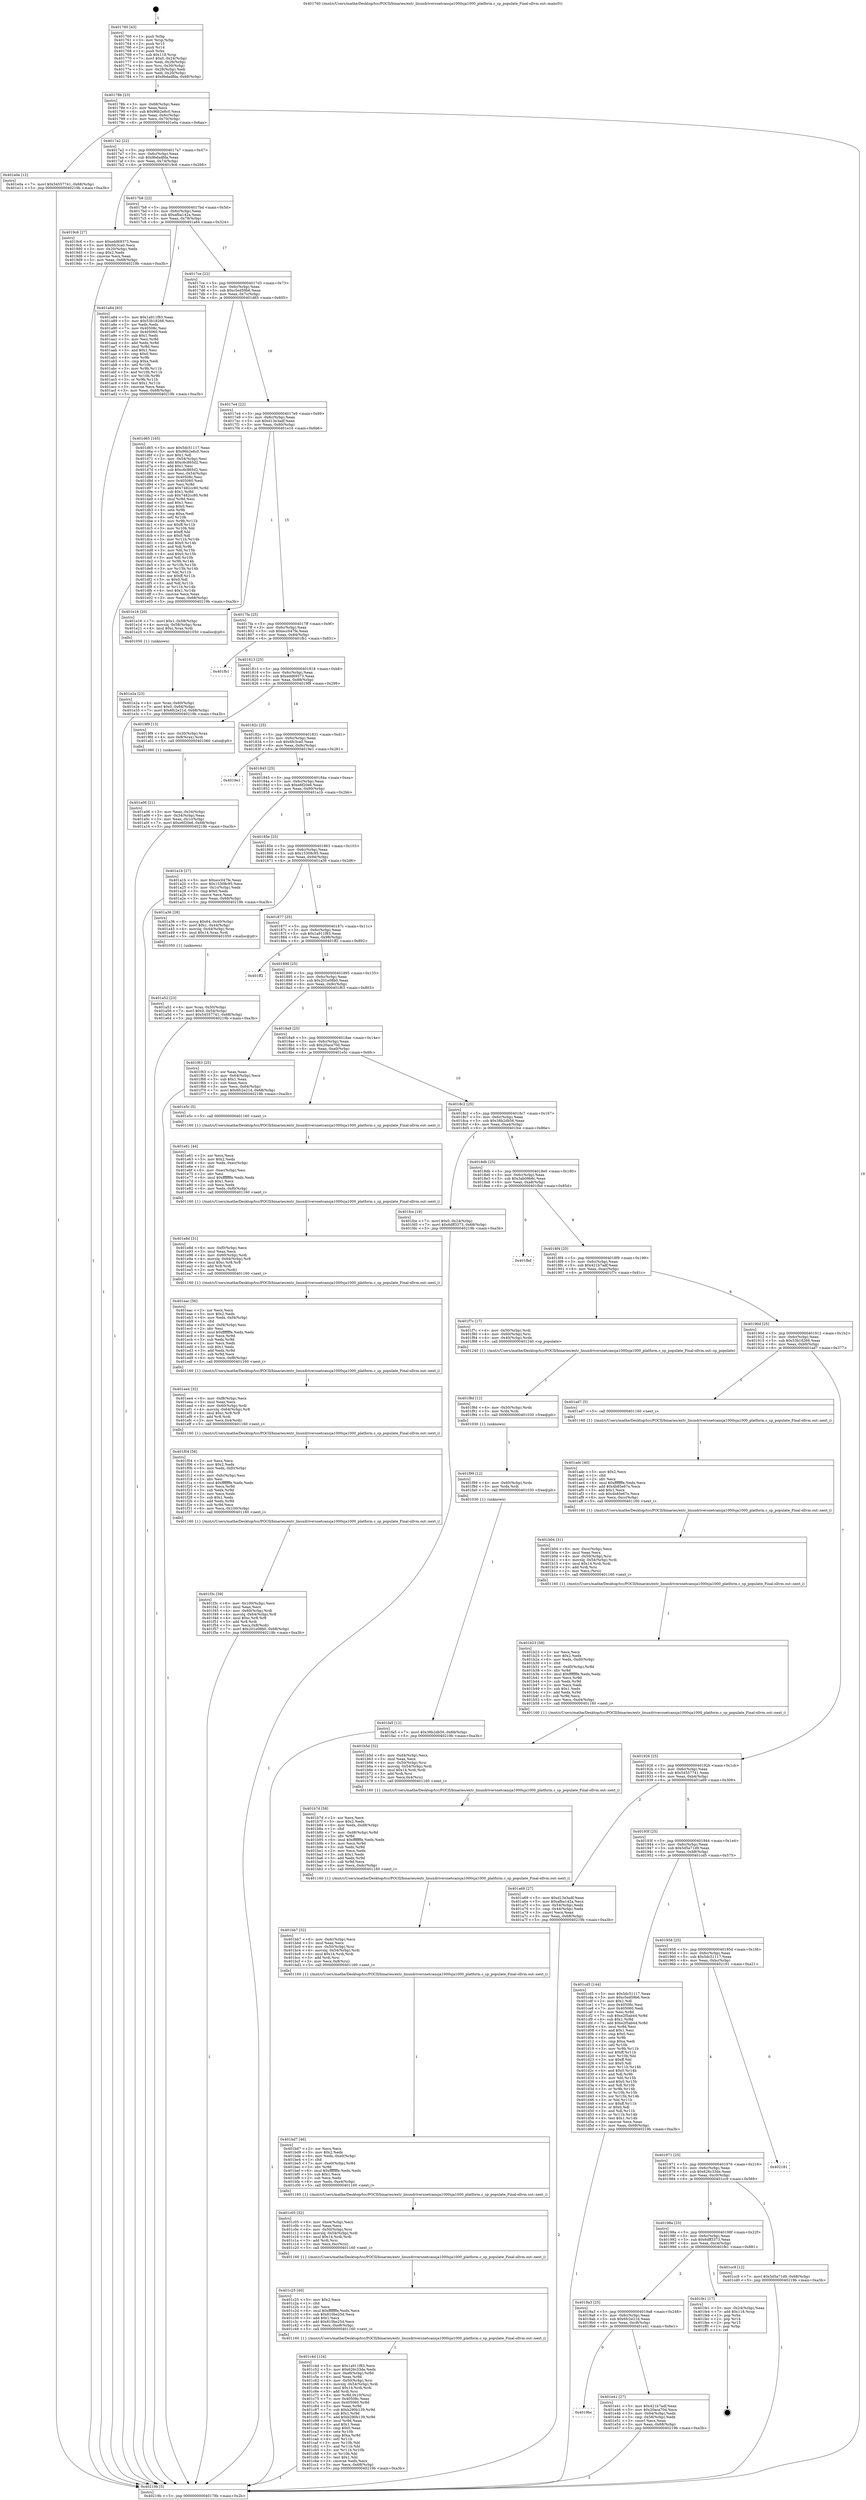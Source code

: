 digraph "0x401760" {
  label = "0x401760 (/mnt/c/Users/mathe/Desktop/tcc/POCII/binaries/extr_linuxdriversnetcansja1000sja1000_platform.c_sp_populate_Final-ollvm.out::main(0))"
  labelloc = "t"
  node[shape=record]

  Entry [label="",width=0.3,height=0.3,shape=circle,fillcolor=black,style=filled]
  "0x40178b" [label="{
     0x40178b [23]\l
     | [instrs]\l
     &nbsp;&nbsp;0x40178b \<+3\>: mov -0x68(%rbp),%eax\l
     &nbsp;&nbsp;0x40178e \<+2\>: mov %eax,%ecx\l
     &nbsp;&nbsp;0x401790 \<+6\>: sub $0x96b2e8c0,%ecx\l
     &nbsp;&nbsp;0x401796 \<+3\>: mov %eax,-0x6c(%rbp)\l
     &nbsp;&nbsp;0x401799 \<+3\>: mov %ecx,-0x70(%rbp)\l
     &nbsp;&nbsp;0x40179c \<+6\>: je 0000000000401e0a \<main+0x6aa\>\l
  }"]
  "0x401e0a" [label="{
     0x401e0a [12]\l
     | [instrs]\l
     &nbsp;&nbsp;0x401e0a \<+7\>: movl $0x54557741,-0x68(%rbp)\l
     &nbsp;&nbsp;0x401e11 \<+5\>: jmp 000000000040219b \<main+0xa3b\>\l
  }"]
  "0x4017a2" [label="{
     0x4017a2 [22]\l
     | [instrs]\l
     &nbsp;&nbsp;0x4017a2 \<+5\>: jmp 00000000004017a7 \<main+0x47\>\l
     &nbsp;&nbsp;0x4017a7 \<+3\>: mov -0x6c(%rbp),%eax\l
     &nbsp;&nbsp;0x4017aa \<+5\>: sub $0x9bdadfda,%eax\l
     &nbsp;&nbsp;0x4017af \<+3\>: mov %eax,-0x74(%rbp)\l
     &nbsp;&nbsp;0x4017b2 \<+6\>: je 00000000004019c6 \<main+0x266\>\l
  }"]
  Exit [label="",width=0.3,height=0.3,shape=circle,fillcolor=black,style=filled,peripheries=2]
  "0x4019c6" [label="{
     0x4019c6 [27]\l
     | [instrs]\l
     &nbsp;&nbsp;0x4019c6 \<+5\>: mov $0xedd69373,%eax\l
     &nbsp;&nbsp;0x4019cb \<+5\>: mov $0x6fc3ca0,%ecx\l
     &nbsp;&nbsp;0x4019d0 \<+3\>: mov -0x20(%rbp),%edx\l
     &nbsp;&nbsp;0x4019d3 \<+3\>: cmp $0x2,%edx\l
     &nbsp;&nbsp;0x4019d6 \<+3\>: cmovne %ecx,%eax\l
     &nbsp;&nbsp;0x4019d9 \<+3\>: mov %eax,-0x68(%rbp)\l
     &nbsp;&nbsp;0x4019dc \<+5\>: jmp 000000000040219b \<main+0xa3b\>\l
  }"]
  "0x4017b8" [label="{
     0x4017b8 [22]\l
     | [instrs]\l
     &nbsp;&nbsp;0x4017b8 \<+5\>: jmp 00000000004017bd \<main+0x5d\>\l
     &nbsp;&nbsp;0x4017bd \<+3\>: mov -0x6c(%rbp),%eax\l
     &nbsp;&nbsp;0x4017c0 \<+5\>: sub $0xafba142a,%eax\l
     &nbsp;&nbsp;0x4017c5 \<+3\>: mov %eax,-0x78(%rbp)\l
     &nbsp;&nbsp;0x4017c8 \<+6\>: je 0000000000401a84 \<main+0x324\>\l
  }"]
  "0x40219b" [label="{
     0x40219b [5]\l
     | [instrs]\l
     &nbsp;&nbsp;0x40219b \<+5\>: jmp 000000000040178b \<main+0x2b\>\l
  }"]
  "0x401760" [label="{
     0x401760 [43]\l
     | [instrs]\l
     &nbsp;&nbsp;0x401760 \<+1\>: push %rbp\l
     &nbsp;&nbsp;0x401761 \<+3\>: mov %rsp,%rbp\l
     &nbsp;&nbsp;0x401764 \<+2\>: push %r15\l
     &nbsp;&nbsp;0x401766 \<+2\>: push %r14\l
     &nbsp;&nbsp;0x401768 \<+1\>: push %rbx\l
     &nbsp;&nbsp;0x401769 \<+7\>: sub $0x118,%rsp\l
     &nbsp;&nbsp;0x401770 \<+7\>: movl $0x0,-0x24(%rbp)\l
     &nbsp;&nbsp;0x401777 \<+3\>: mov %edi,-0x28(%rbp)\l
     &nbsp;&nbsp;0x40177a \<+4\>: mov %rsi,-0x30(%rbp)\l
     &nbsp;&nbsp;0x40177e \<+3\>: mov -0x28(%rbp),%edi\l
     &nbsp;&nbsp;0x401781 \<+3\>: mov %edi,-0x20(%rbp)\l
     &nbsp;&nbsp;0x401784 \<+7\>: movl $0x9bdadfda,-0x68(%rbp)\l
  }"]
  "0x401fa5" [label="{
     0x401fa5 [12]\l
     | [instrs]\l
     &nbsp;&nbsp;0x401fa5 \<+7\>: movl $0x38b2db56,-0x68(%rbp)\l
     &nbsp;&nbsp;0x401fac \<+5\>: jmp 000000000040219b \<main+0xa3b\>\l
  }"]
  "0x401a84" [label="{
     0x401a84 [83]\l
     | [instrs]\l
     &nbsp;&nbsp;0x401a84 \<+5\>: mov $0x1a911f83,%eax\l
     &nbsp;&nbsp;0x401a89 \<+5\>: mov $0x53b18266,%ecx\l
     &nbsp;&nbsp;0x401a8e \<+2\>: xor %edx,%edx\l
     &nbsp;&nbsp;0x401a90 \<+7\>: mov 0x40508c,%esi\l
     &nbsp;&nbsp;0x401a97 \<+7\>: mov 0x405060,%edi\l
     &nbsp;&nbsp;0x401a9e \<+3\>: sub $0x1,%edx\l
     &nbsp;&nbsp;0x401aa1 \<+3\>: mov %esi,%r8d\l
     &nbsp;&nbsp;0x401aa4 \<+3\>: add %edx,%r8d\l
     &nbsp;&nbsp;0x401aa7 \<+4\>: imul %r8d,%esi\l
     &nbsp;&nbsp;0x401aab \<+3\>: and $0x1,%esi\l
     &nbsp;&nbsp;0x401aae \<+3\>: cmp $0x0,%esi\l
     &nbsp;&nbsp;0x401ab1 \<+4\>: sete %r9b\l
     &nbsp;&nbsp;0x401ab5 \<+3\>: cmp $0xa,%edi\l
     &nbsp;&nbsp;0x401ab8 \<+4\>: setl %r10b\l
     &nbsp;&nbsp;0x401abc \<+3\>: mov %r9b,%r11b\l
     &nbsp;&nbsp;0x401abf \<+3\>: and %r10b,%r11b\l
     &nbsp;&nbsp;0x401ac2 \<+3\>: xor %r10b,%r9b\l
     &nbsp;&nbsp;0x401ac5 \<+3\>: or %r9b,%r11b\l
     &nbsp;&nbsp;0x401ac8 \<+4\>: test $0x1,%r11b\l
     &nbsp;&nbsp;0x401acc \<+3\>: cmovne %ecx,%eax\l
     &nbsp;&nbsp;0x401acf \<+3\>: mov %eax,-0x68(%rbp)\l
     &nbsp;&nbsp;0x401ad2 \<+5\>: jmp 000000000040219b \<main+0xa3b\>\l
  }"]
  "0x4017ce" [label="{
     0x4017ce [22]\l
     | [instrs]\l
     &nbsp;&nbsp;0x4017ce \<+5\>: jmp 00000000004017d3 \<main+0x73\>\l
     &nbsp;&nbsp;0x4017d3 \<+3\>: mov -0x6c(%rbp),%eax\l
     &nbsp;&nbsp;0x4017d6 \<+5\>: sub $0xc5ed59b6,%eax\l
     &nbsp;&nbsp;0x4017db \<+3\>: mov %eax,-0x7c(%rbp)\l
     &nbsp;&nbsp;0x4017de \<+6\>: je 0000000000401d65 \<main+0x605\>\l
  }"]
  "0x401f99" [label="{
     0x401f99 [12]\l
     | [instrs]\l
     &nbsp;&nbsp;0x401f99 \<+4\>: mov -0x60(%rbp),%rdx\l
     &nbsp;&nbsp;0x401f9d \<+3\>: mov %rdx,%rdi\l
     &nbsp;&nbsp;0x401fa0 \<+5\>: call 0000000000401030 \<free@plt\>\l
     | [calls]\l
     &nbsp;&nbsp;0x401030 \{1\} (unknown)\l
  }"]
  "0x401d65" [label="{
     0x401d65 [165]\l
     | [instrs]\l
     &nbsp;&nbsp;0x401d65 \<+5\>: mov $0x5dc51117,%eax\l
     &nbsp;&nbsp;0x401d6a \<+5\>: mov $0x96b2e8c0,%ecx\l
     &nbsp;&nbsp;0x401d6f \<+2\>: mov $0x1,%dl\l
     &nbsp;&nbsp;0x401d71 \<+3\>: mov -0x54(%rbp),%esi\l
     &nbsp;&nbsp;0x401d74 \<+6\>: add $0xc6c865d2,%esi\l
     &nbsp;&nbsp;0x401d7a \<+3\>: add $0x1,%esi\l
     &nbsp;&nbsp;0x401d7d \<+6\>: sub $0xc6c865d2,%esi\l
     &nbsp;&nbsp;0x401d83 \<+3\>: mov %esi,-0x54(%rbp)\l
     &nbsp;&nbsp;0x401d86 \<+7\>: mov 0x40508c,%esi\l
     &nbsp;&nbsp;0x401d8d \<+7\>: mov 0x405060,%edi\l
     &nbsp;&nbsp;0x401d94 \<+3\>: mov %esi,%r8d\l
     &nbsp;&nbsp;0x401d97 \<+7\>: add $0x7482cc80,%r8d\l
     &nbsp;&nbsp;0x401d9e \<+4\>: sub $0x1,%r8d\l
     &nbsp;&nbsp;0x401da2 \<+7\>: sub $0x7482cc80,%r8d\l
     &nbsp;&nbsp;0x401da9 \<+4\>: imul %r8d,%esi\l
     &nbsp;&nbsp;0x401dad \<+3\>: and $0x1,%esi\l
     &nbsp;&nbsp;0x401db0 \<+3\>: cmp $0x0,%esi\l
     &nbsp;&nbsp;0x401db3 \<+4\>: sete %r9b\l
     &nbsp;&nbsp;0x401db7 \<+3\>: cmp $0xa,%edi\l
     &nbsp;&nbsp;0x401dba \<+4\>: setl %r10b\l
     &nbsp;&nbsp;0x401dbe \<+3\>: mov %r9b,%r11b\l
     &nbsp;&nbsp;0x401dc1 \<+4\>: xor $0xff,%r11b\l
     &nbsp;&nbsp;0x401dc5 \<+3\>: mov %r10b,%bl\l
     &nbsp;&nbsp;0x401dc8 \<+3\>: xor $0xff,%bl\l
     &nbsp;&nbsp;0x401dcb \<+3\>: xor $0x0,%dl\l
     &nbsp;&nbsp;0x401dce \<+3\>: mov %r11b,%r14b\l
     &nbsp;&nbsp;0x401dd1 \<+4\>: and $0x0,%r14b\l
     &nbsp;&nbsp;0x401dd5 \<+3\>: and %dl,%r9b\l
     &nbsp;&nbsp;0x401dd8 \<+3\>: mov %bl,%r15b\l
     &nbsp;&nbsp;0x401ddb \<+4\>: and $0x0,%r15b\l
     &nbsp;&nbsp;0x401ddf \<+3\>: and %dl,%r10b\l
     &nbsp;&nbsp;0x401de2 \<+3\>: or %r9b,%r14b\l
     &nbsp;&nbsp;0x401de5 \<+3\>: or %r10b,%r15b\l
     &nbsp;&nbsp;0x401de8 \<+3\>: xor %r15b,%r14b\l
     &nbsp;&nbsp;0x401deb \<+3\>: or %bl,%r11b\l
     &nbsp;&nbsp;0x401dee \<+4\>: xor $0xff,%r11b\l
     &nbsp;&nbsp;0x401df2 \<+3\>: or $0x0,%dl\l
     &nbsp;&nbsp;0x401df5 \<+3\>: and %dl,%r11b\l
     &nbsp;&nbsp;0x401df8 \<+3\>: or %r11b,%r14b\l
     &nbsp;&nbsp;0x401dfb \<+4\>: test $0x1,%r14b\l
     &nbsp;&nbsp;0x401dff \<+3\>: cmovne %ecx,%eax\l
     &nbsp;&nbsp;0x401e02 \<+3\>: mov %eax,-0x68(%rbp)\l
     &nbsp;&nbsp;0x401e05 \<+5\>: jmp 000000000040219b \<main+0xa3b\>\l
  }"]
  "0x4017e4" [label="{
     0x4017e4 [22]\l
     | [instrs]\l
     &nbsp;&nbsp;0x4017e4 \<+5\>: jmp 00000000004017e9 \<main+0x89\>\l
     &nbsp;&nbsp;0x4017e9 \<+3\>: mov -0x6c(%rbp),%eax\l
     &nbsp;&nbsp;0x4017ec \<+5\>: sub $0xd13e3adf,%eax\l
     &nbsp;&nbsp;0x4017f1 \<+3\>: mov %eax,-0x80(%rbp)\l
     &nbsp;&nbsp;0x4017f4 \<+6\>: je 0000000000401e16 \<main+0x6b6\>\l
  }"]
  "0x401f8d" [label="{
     0x401f8d [12]\l
     | [instrs]\l
     &nbsp;&nbsp;0x401f8d \<+4\>: mov -0x50(%rbp),%rdx\l
     &nbsp;&nbsp;0x401f91 \<+3\>: mov %rdx,%rdi\l
     &nbsp;&nbsp;0x401f94 \<+5\>: call 0000000000401030 \<free@plt\>\l
     | [calls]\l
     &nbsp;&nbsp;0x401030 \{1\} (unknown)\l
  }"]
  "0x401e16" [label="{
     0x401e16 [20]\l
     | [instrs]\l
     &nbsp;&nbsp;0x401e16 \<+7\>: movl $0x1,-0x58(%rbp)\l
     &nbsp;&nbsp;0x401e1d \<+4\>: movslq -0x58(%rbp),%rax\l
     &nbsp;&nbsp;0x401e21 \<+4\>: imul $0xc,%rax,%rdi\l
     &nbsp;&nbsp;0x401e25 \<+5\>: call 0000000000401050 \<malloc@plt\>\l
     | [calls]\l
     &nbsp;&nbsp;0x401050 \{1\} (unknown)\l
  }"]
  "0x4017fa" [label="{
     0x4017fa [25]\l
     | [instrs]\l
     &nbsp;&nbsp;0x4017fa \<+5\>: jmp 00000000004017ff \<main+0x9f\>\l
     &nbsp;&nbsp;0x4017ff \<+3\>: mov -0x6c(%rbp),%eax\l
     &nbsp;&nbsp;0x401802 \<+5\>: sub $0xecc047fe,%eax\l
     &nbsp;&nbsp;0x401807 \<+6\>: mov %eax,-0x84(%rbp)\l
     &nbsp;&nbsp;0x40180d \<+6\>: je 0000000000401fb1 \<main+0x851\>\l
  }"]
  "0x401f3c" [label="{
     0x401f3c [39]\l
     | [instrs]\l
     &nbsp;&nbsp;0x401f3c \<+6\>: mov -0x100(%rbp),%ecx\l
     &nbsp;&nbsp;0x401f42 \<+3\>: imul %eax,%ecx\l
     &nbsp;&nbsp;0x401f45 \<+4\>: mov -0x60(%rbp),%rdi\l
     &nbsp;&nbsp;0x401f49 \<+4\>: movslq -0x64(%rbp),%r8\l
     &nbsp;&nbsp;0x401f4d \<+4\>: imul $0xc,%r8,%r8\l
     &nbsp;&nbsp;0x401f51 \<+3\>: add %r8,%rdi\l
     &nbsp;&nbsp;0x401f54 \<+3\>: mov %ecx,0x8(%rdi)\l
     &nbsp;&nbsp;0x401f57 \<+7\>: movl $0x201e08b0,-0x68(%rbp)\l
     &nbsp;&nbsp;0x401f5e \<+5\>: jmp 000000000040219b \<main+0xa3b\>\l
  }"]
  "0x401fb1" [label="{
     0x401fb1\l
  }", style=dashed]
  "0x401813" [label="{
     0x401813 [25]\l
     | [instrs]\l
     &nbsp;&nbsp;0x401813 \<+5\>: jmp 0000000000401818 \<main+0xb8\>\l
     &nbsp;&nbsp;0x401818 \<+3\>: mov -0x6c(%rbp),%eax\l
     &nbsp;&nbsp;0x40181b \<+5\>: sub $0xedd69373,%eax\l
     &nbsp;&nbsp;0x401820 \<+6\>: mov %eax,-0x88(%rbp)\l
     &nbsp;&nbsp;0x401826 \<+6\>: je 00000000004019f9 \<main+0x299\>\l
  }"]
  "0x401f04" [label="{
     0x401f04 [56]\l
     | [instrs]\l
     &nbsp;&nbsp;0x401f04 \<+2\>: xor %ecx,%ecx\l
     &nbsp;&nbsp;0x401f06 \<+5\>: mov $0x2,%edx\l
     &nbsp;&nbsp;0x401f0b \<+6\>: mov %edx,-0xfc(%rbp)\l
     &nbsp;&nbsp;0x401f11 \<+1\>: cltd\l
     &nbsp;&nbsp;0x401f12 \<+6\>: mov -0xfc(%rbp),%esi\l
     &nbsp;&nbsp;0x401f18 \<+2\>: idiv %esi\l
     &nbsp;&nbsp;0x401f1a \<+6\>: imul $0xfffffffe,%edx,%edx\l
     &nbsp;&nbsp;0x401f20 \<+3\>: mov %ecx,%r9d\l
     &nbsp;&nbsp;0x401f23 \<+3\>: sub %edx,%r9d\l
     &nbsp;&nbsp;0x401f26 \<+2\>: mov %ecx,%edx\l
     &nbsp;&nbsp;0x401f28 \<+3\>: sub $0x1,%edx\l
     &nbsp;&nbsp;0x401f2b \<+3\>: add %edx,%r9d\l
     &nbsp;&nbsp;0x401f2e \<+3\>: sub %r9d,%ecx\l
     &nbsp;&nbsp;0x401f31 \<+6\>: mov %ecx,-0x100(%rbp)\l
     &nbsp;&nbsp;0x401f37 \<+5\>: call 0000000000401160 \<next_i\>\l
     | [calls]\l
     &nbsp;&nbsp;0x401160 \{1\} (/mnt/c/Users/mathe/Desktop/tcc/POCII/binaries/extr_linuxdriversnetcansja1000sja1000_platform.c_sp_populate_Final-ollvm.out::next_i)\l
  }"]
  "0x4019f9" [label="{
     0x4019f9 [13]\l
     | [instrs]\l
     &nbsp;&nbsp;0x4019f9 \<+4\>: mov -0x30(%rbp),%rax\l
     &nbsp;&nbsp;0x4019fd \<+4\>: mov 0x8(%rax),%rdi\l
     &nbsp;&nbsp;0x401a01 \<+5\>: call 0000000000401060 \<atoi@plt\>\l
     | [calls]\l
     &nbsp;&nbsp;0x401060 \{1\} (unknown)\l
  }"]
  "0x40182c" [label="{
     0x40182c [25]\l
     | [instrs]\l
     &nbsp;&nbsp;0x40182c \<+5\>: jmp 0000000000401831 \<main+0xd1\>\l
     &nbsp;&nbsp;0x401831 \<+3\>: mov -0x6c(%rbp),%eax\l
     &nbsp;&nbsp;0x401834 \<+5\>: sub $0x6fc3ca0,%eax\l
     &nbsp;&nbsp;0x401839 \<+6\>: mov %eax,-0x8c(%rbp)\l
     &nbsp;&nbsp;0x40183f \<+6\>: je 00000000004019e1 \<main+0x281\>\l
  }"]
  "0x401a06" [label="{
     0x401a06 [21]\l
     | [instrs]\l
     &nbsp;&nbsp;0x401a06 \<+3\>: mov %eax,-0x34(%rbp)\l
     &nbsp;&nbsp;0x401a09 \<+3\>: mov -0x34(%rbp),%eax\l
     &nbsp;&nbsp;0x401a0c \<+3\>: mov %eax,-0x1c(%rbp)\l
     &nbsp;&nbsp;0x401a0f \<+7\>: movl $0xe6f20e6,-0x68(%rbp)\l
     &nbsp;&nbsp;0x401a16 \<+5\>: jmp 000000000040219b \<main+0xa3b\>\l
  }"]
  "0x401ee4" [label="{
     0x401ee4 [32]\l
     | [instrs]\l
     &nbsp;&nbsp;0x401ee4 \<+6\>: mov -0xf8(%rbp),%ecx\l
     &nbsp;&nbsp;0x401eea \<+3\>: imul %eax,%ecx\l
     &nbsp;&nbsp;0x401eed \<+4\>: mov -0x60(%rbp),%rdi\l
     &nbsp;&nbsp;0x401ef1 \<+4\>: movslq -0x64(%rbp),%r8\l
     &nbsp;&nbsp;0x401ef5 \<+4\>: imul $0xc,%r8,%r8\l
     &nbsp;&nbsp;0x401ef9 \<+3\>: add %r8,%rdi\l
     &nbsp;&nbsp;0x401efc \<+3\>: mov %ecx,0x4(%rdi)\l
     &nbsp;&nbsp;0x401eff \<+5\>: call 0000000000401160 \<next_i\>\l
     | [calls]\l
     &nbsp;&nbsp;0x401160 \{1\} (/mnt/c/Users/mathe/Desktop/tcc/POCII/binaries/extr_linuxdriversnetcansja1000sja1000_platform.c_sp_populate_Final-ollvm.out::next_i)\l
  }"]
  "0x4019e1" [label="{
     0x4019e1\l
  }", style=dashed]
  "0x401845" [label="{
     0x401845 [25]\l
     | [instrs]\l
     &nbsp;&nbsp;0x401845 \<+5\>: jmp 000000000040184a \<main+0xea\>\l
     &nbsp;&nbsp;0x40184a \<+3\>: mov -0x6c(%rbp),%eax\l
     &nbsp;&nbsp;0x40184d \<+5\>: sub $0xe6f20e6,%eax\l
     &nbsp;&nbsp;0x401852 \<+6\>: mov %eax,-0x90(%rbp)\l
     &nbsp;&nbsp;0x401858 \<+6\>: je 0000000000401a1b \<main+0x2bb\>\l
  }"]
  "0x401eac" [label="{
     0x401eac [56]\l
     | [instrs]\l
     &nbsp;&nbsp;0x401eac \<+2\>: xor %ecx,%ecx\l
     &nbsp;&nbsp;0x401eae \<+5\>: mov $0x2,%edx\l
     &nbsp;&nbsp;0x401eb3 \<+6\>: mov %edx,-0xf4(%rbp)\l
     &nbsp;&nbsp;0x401eb9 \<+1\>: cltd\l
     &nbsp;&nbsp;0x401eba \<+6\>: mov -0xf4(%rbp),%esi\l
     &nbsp;&nbsp;0x401ec0 \<+2\>: idiv %esi\l
     &nbsp;&nbsp;0x401ec2 \<+6\>: imul $0xfffffffe,%edx,%edx\l
     &nbsp;&nbsp;0x401ec8 \<+3\>: mov %ecx,%r9d\l
     &nbsp;&nbsp;0x401ecb \<+3\>: sub %edx,%r9d\l
     &nbsp;&nbsp;0x401ece \<+2\>: mov %ecx,%edx\l
     &nbsp;&nbsp;0x401ed0 \<+3\>: sub $0x1,%edx\l
     &nbsp;&nbsp;0x401ed3 \<+3\>: add %edx,%r9d\l
     &nbsp;&nbsp;0x401ed6 \<+3\>: sub %r9d,%ecx\l
     &nbsp;&nbsp;0x401ed9 \<+6\>: mov %ecx,-0xf8(%rbp)\l
     &nbsp;&nbsp;0x401edf \<+5\>: call 0000000000401160 \<next_i\>\l
     | [calls]\l
     &nbsp;&nbsp;0x401160 \{1\} (/mnt/c/Users/mathe/Desktop/tcc/POCII/binaries/extr_linuxdriversnetcansja1000sja1000_platform.c_sp_populate_Final-ollvm.out::next_i)\l
  }"]
  "0x401a1b" [label="{
     0x401a1b [27]\l
     | [instrs]\l
     &nbsp;&nbsp;0x401a1b \<+5\>: mov $0xecc047fe,%eax\l
     &nbsp;&nbsp;0x401a20 \<+5\>: mov $0x15308c95,%ecx\l
     &nbsp;&nbsp;0x401a25 \<+3\>: mov -0x1c(%rbp),%edx\l
     &nbsp;&nbsp;0x401a28 \<+3\>: cmp $0x0,%edx\l
     &nbsp;&nbsp;0x401a2b \<+3\>: cmove %ecx,%eax\l
     &nbsp;&nbsp;0x401a2e \<+3\>: mov %eax,-0x68(%rbp)\l
     &nbsp;&nbsp;0x401a31 \<+5\>: jmp 000000000040219b \<main+0xa3b\>\l
  }"]
  "0x40185e" [label="{
     0x40185e [25]\l
     | [instrs]\l
     &nbsp;&nbsp;0x40185e \<+5\>: jmp 0000000000401863 \<main+0x103\>\l
     &nbsp;&nbsp;0x401863 \<+3\>: mov -0x6c(%rbp),%eax\l
     &nbsp;&nbsp;0x401866 \<+5\>: sub $0x15308c95,%eax\l
     &nbsp;&nbsp;0x40186b \<+6\>: mov %eax,-0x94(%rbp)\l
     &nbsp;&nbsp;0x401871 \<+6\>: je 0000000000401a36 \<main+0x2d6\>\l
  }"]
  "0x401e8d" [label="{
     0x401e8d [31]\l
     | [instrs]\l
     &nbsp;&nbsp;0x401e8d \<+6\>: mov -0xf0(%rbp),%ecx\l
     &nbsp;&nbsp;0x401e93 \<+3\>: imul %eax,%ecx\l
     &nbsp;&nbsp;0x401e96 \<+4\>: mov -0x60(%rbp),%rdi\l
     &nbsp;&nbsp;0x401e9a \<+4\>: movslq -0x64(%rbp),%r8\l
     &nbsp;&nbsp;0x401e9e \<+4\>: imul $0xc,%r8,%r8\l
     &nbsp;&nbsp;0x401ea2 \<+3\>: add %r8,%rdi\l
     &nbsp;&nbsp;0x401ea5 \<+2\>: mov %ecx,(%rdi)\l
     &nbsp;&nbsp;0x401ea7 \<+5\>: call 0000000000401160 \<next_i\>\l
     | [calls]\l
     &nbsp;&nbsp;0x401160 \{1\} (/mnt/c/Users/mathe/Desktop/tcc/POCII/binaries/extr_linuxdriversnetcansja1000sja1000_platform.c_sp_populate_Final-ollvm.out::next_i)\l
  }"]
  "0x401a36" [label="{
     0x401a36 [28]\l
     | [instrs]\l
     &nbsp;&nbsp;0x401a36 \<+8\>: movq $0x64,-0x40(%rbp)\l
     &nbsp;&nbsp;0x401a3e \<+7\>: movl $0x1,-0x44(%rbp)\l
     &nbsp;&nbsp;0x401a45 \<+4\>: movslq -0x44(%rbp),%rax\l
     &nbsp;&nbsp;0x401a49 \<+4\>: imul $0x14,%rax,%rdi\l
     &nbsp;&nbsp;0x401a4d \<+5\>: call 0000000000401050 \<malloc@plt\>\l
     | [calls]\l
     &nbsp;&nbsp;0x401050 \{1\} (unknown)\l
  }"]
  "0x401877" [label="{
     0x401877 [25]\l
     | [instrs]\l
     &nbsp;&nbsp;0x401877 \<+5\>: jmp 000000000040187c \<main+0x11c\>\l
     &nbsp;&nbsp;0x40187c \<+3\>: mov -0x6c(%rbp),%eax\l
     &nbsp;&nbsp;0x40187f \<+5\>: sub $0x1a911f83,%eax\l
     &nbsp;&nbsp;0x401884 \<+6\>: mov %eax,-0x98(%rbp)\l
     &nbsp;&nbsp;0x40188a \<+6\>: je 0000000000401ff2 \<main+0x892\>\l
  }"]
  "0x401a52" [label="{
     0x401a52 [23]\l
     | [instrs]\l
     &nbsp;&nbsp;0x401a52 \<+4\>: mov %rax,-0x50(%rbp)\l
     &nbsp;&nbsp;0x401a56 \<+7\>: movl $0x0,-0x54(%rbp)\l
     &nbsp;&nbsp;0x401a5d \<+7\>: movl $0x54557741,-0x68(%rbp)\l
     &nbsp;&nbsp;0x401a64 \<+5\>: jmp 000000000040219b \<main+0xa3b\>\l
  }"]
  "0x401e61" [label="{
     0x401e61 [44]\l
     | [instrs]\l
     &nbsp;&nbsp;0x401e61 \<+2\>: xor %ecx,%ecx\l
     &nbsp;&nbsp;0x401e63 \<+5\>: mov $0x2,%edx\l
     &nbsp;&nbsp;0x401e68 \<+6\>: mov %edx,-0xec(%rbp)\l
     &nbsp;&nbsp;0x401e6e \<+1\>: cltd\l
     &nbsp;&nbsp;0x401e6f \<+6\>: mov -0xec(%rbp),%esi\l
     &nbsp;&nbsp;0x401e75 \<+2\>: idiv %esi\l
     &nbsp;&nbsp;0x401e77 \<+6\>: imul $0xfffffffe,%edx,%edx\l
     &nbsp;&nbsp;0x401e7d \<+3\>: sub $0x1,%ecx\l
     &nbsp;&nbsp;0x401e80 \<+2\>: sub %ecx,%edx\l
     &nbsp;&nbsp;0x401e82 \<+6\>: mov %edx,-0xf0(%rbp)\l
     &nbsp;&nbsp;0x401e88 \<+5\>: call 0000000000401160 \<next_i\>\l
     | [calls]\l
     &nbsp;&nbsp;0x401160 \{1\} (/mnt/c/Users/mathe/Desktop/tcc/POCII/binaries/extr_linuxdriversnetcansja1000sja1000_platform.c_sp_populate_Final-ollvm.out::next_i)\l
  }"]
  "0x401ff2" [label="{
     0x401ff2\l
  }", style=dashed]
  "0x401890" [label="{
     0x401890 [25]\l
     | [instrs]\l
     &nbsp;&nbsp;0x401890 \<+5\>: jmp 0000000000401895 \<main+0x135\>\l
     &nbsp;&nbsp;0x401895 \<+3\>: mov -0x6c(%rbp),%eax\l
     &nbsp;&nbsp;0x401898 \<+5\>: sub $0x201e08b0,%eax\l
     &nbsp;&nbsp;0x40189d \<+6\>: mov %eax,-0x9c(%rbp)\l
     &nbsp;&nbsp;0x4018a3 \<+6\>: je 0000000000401f63 \<main+0x803\>\l
  }"]
  "0x4019bc" [label="{
     0x4019bc\l
  }", style=dashed]
  "0x401f63" [label="{
     0x401f63 [25]\l
     | [instrs]\l
     &nbsp;&nbsp;0x401f63 \<+2\>: xor %eax,%eax\l
     &nbsp;&nbsp;0x401f65 \<+3\>: mov -0x64(%rbp),%ecx\l
     &nbsp;&nbsp;0x401f68 \<+3\>: sub $0x1,%eax\l
     &nbsp;&nbsp;0x401f6b \<+2\>: sub %eax,%ecx\l
     &nbsp;&nbsp;0x401f6d \<+3\>: mov %ecx,-0x64(%rbp)\l
     &nbsp;&nbsp;0x401f70 \<+7\>: movl $0x6fc2e21d,-0x68(%rbp)\l
     &nbsp;&nbsp;0x401f77 \<+5\>: jmp 000000000040219b \<main+0xa3b\>\l
  }"]
  "0x4018a9" [label="{
     0x4018a9 [25]\l
     | [instrs]\l
     &nbsp;&nbsp;0x4018a9 \<+5\>: jmp 00000000004018ae \<main+0x14e\>\l
     &nbsp;&nbsp;0x4018ae \<+3\>: mov -0x6c(%rbp),%eax\l
     &nbsp;&nbsp;0x4018b1 \<+5\>: sub $0x20aca70d,%eax\l
     &nbsp;&nbsp;0x4018b6 \<+6\>: mov %eax,-0xa0(%rbp)\l
     &nbsp;&nbsp;0x4018bc \<+6\>: je 0000000000401e5c \<main+0x6fc\>\l
  }"]
  "0x401e41" [label="{
     0x401e41 [27]\l
     | [instrs]\l
     &nbsp;&nbsp;0x401e41 \<+5\>: mov $0x421b7adf,%eax\l
     &nbsp;&nbsp;0x401e46 \<+5\>: mov $0x20aca70d,%ecx\l
     &nbsp;&nbsp;0x401e4b \<+3\>: mov -0x64(%rbp),%edx\l
     &nbsp;&nbsp;0x401e4e \<+3\>: cmp -0x58(%rbp),%edx\l
     &nbsp;&nbsp;0x401e51 \<+3\>: cmovl %ecx,%eax\l
     &nbsp;&nbsp;0x401e54 \<+3\>: mov %eax,-0x68(%rbp)\l
     &nbsp;&nbsp;0x401e57 \<+5\>: jmp 000000000040219b \<main+0xa3b\>\l
  }"]
  "0x401e5c" [label="{
     0x401e5c [5]\l
     | [instrs]\l
     &nbsp;&nbsp;0x401e5c \<+5\>: call 0000000000401160 \<next_i\>\l
     | [calls]\l
     &nbsp;&nbsp;0x401160 \{1\} (/mnt/c/Users/mathe/Desktop/tcc/POCII/binaries/extr_linuxdriversnetcansja1000sja1000_platform.c_sp_populate_Final-ollvm.out::next_i)\l
  }"]
  "0x4018c2" [label="{
     0x4018c2 [25]\l
     | [instrs]\l
     &nbsp;&nbsp;0x4018c2 \<+5\>: jmp 00000000004018c7 \<main+0x167\>\l
     &nbsp;&nbsp;0x4018c7 \<+3\>: mov -0x6c(%rbp),%eax\l
     &nbsp;&nbsp;0x4018ca \<+5\>: sub $0x38b2db56,%eax\l
     &nbsp;&nbsp;0x4018cf \<+6\>: mov %eax,-0xa4(%rbp)\l
     &nbsp;&nbsp;0x4018d5 \<+6\>: je 0000000000401fce \<main+0x86e\>\l
  }"]
  "0x4019a3" [label="{
     0x4019a3 [25]\l
     | [instrs]\l
     &nbsp;&nbsp;0x4019a3 \<+5\>: jmp 00000000004019a8 \<main+0x248\>\l
     &nbsp;&nbsp;0x4019a8 \<+3\>: mov -0x6c(%rbp),%eax\l
     &nbsp;&nbsp;0x4019ab \<+5\>: sub $0x6fc2e21d,%eax\l
     &nbsp;&nbsp;0x4019b0 \<+6\>: mov %eax,-0xc8(%rbp)\l
     &nbsp;&nbsp;0x4019b6 \<+6\>: je 0000000000401e41 \<main+0x6e1\>\l
  }"]
  "0x401fce" [label="{
     0x401fce [19]\l
     | [instrs]\l
     &nbsp;&nbsp;0x401fce \<+7\>: movl $0x0,-0x24(%rbp)\l
     &nbsp;&nbsp;0x401fd5 \<+7\>: movl $0x6dff3373,-0x68(%rbp)\l
     &nbsp;&nbsp;0x401fdc \<+5\>: jmp 000000000040219b \<main+0xa3b\>\l
  }"]
  "0x4018db" [label="{
     0x4018db [25]\l
     | [instrs]\l
     &nbsp;&nbsp;0x4018db \<+5\>: jmp 00000000004018e0 \<main+0x180\>\l
     &nbsp;&nbsp;0x4018e0 \<+3\>: mov -0x6c(%rbp),%eax\l
     &nbsp;&nbsp;0x4018e3 \<+5\>: sub $0x3ab09b6c,%eax\l
     &nbsp;&nbsp;0x4018e8 \<+6\>: mov %eax,-0xa8(%rbp)\l
     &nbsp;&nbsp;0x4018ee \<+6\>: je 0000000000401fbd \<main+0x85d\>\l
  }"]
  "0x401fe1" [label="{
     0x401fe1 [17]\l
     | [instrs]\l
     &nbsp;&nbsp;0x401fe1 \<+3\>: mov -0x24(%rbp),%eax\l
     &nbsp;&nbsp;0x401fe4 \<+7\>: add $0x118,%rsp\l
     &nbsp;&nbsp;0x401feb \<+1\>: pop %rbx\l
     &nbsp;&nbsp;0x401fec \<+2\>: pop %r14\l
     &nbsp;&nbsp;0x401fee \<+2\>: pop %r15\l
     &nbsp;&nbsp;0x401ff0 \<+1\>: pop %rbp\l
     &nbsp;&nbsp;0x401ff1 \<+1\>: ret\l
  }"]
  "0x401fbd" [label="{
     0x401fbd\l
  }", style=dashed]
  "0x4018f4" [label="{
     0x4018f4 [25]\l
     | [instrs]\l
     &nbsp;&nbsp;0x4018f4 \<+5\>: jmp 00000000004018f9 \<main+0x199\>\l
     &nbsp;&nbsp;0x4018f9 \<+3\>: mov -0x6c(%rbp),%eax\l
     &nbsp;&nbsp;0x4018fc \<+5\>: sub $0x421b7adf,%eax\l
     &nbsp;&nbsp;0x401901 \<+6\>: mov %eax,-0xac(%rbp)\l
     &nbsp;&nbsp;0x401907 \<+6\>: je 0000000000401f7c \<main+0x81c\>\l
  }"]
  "0x401e2a" [label="{
     0x401e2a [23]\l
     | [instrs]\l
     &nbsp;&nbsp;0x401e2a \<+4\>: mov %rax,-0x60(%rbp)\l
     &nbsp;&nbsp;0x401e2e \<+7\>: movl $0x0,-0x64(%rbp)\l
     &nbsp;&nbsp;0x401e35 \<+7\>: movl $0x6fc2e21d,-0x68(%rbp)\l
     &nbsp;&nbsp;0x401e3c \<+5\>: jmp 000000000040219b \<main+0xa3b\>\l
  }"]
  "0x401f7c" [label="{
     0x401f7c [17]\l
     | [instrs]\l
     &nbsp;&nbsp;0x401f7c \<+4\>: mov -0x50(%rbp),%rdi\l
     &nbsp;&nbsp;0x401f80 \<+4\>: mov -0x60(%rbp),%rsi\l
     &nbsp;&nbsp;0x401f84 \<+4\>: mov -0x40(%rbp),%rdx\l
     &nbsp;&nbsp;0x401f88 \<+5\>: call 0000000000401240 \<sp_populate\>\l
     | [calls]\l
     &nbsp;&nbsp;0x401240 \{1\} (/mnt/c/Users/mathe/Desktop/tcc/POCII/binaries/extr_linuxdriversnetcansja1000sja1000_platform.c_sp_populate_Final-ollvm.out::sp_populate)\l
  }"]
  "0x40190d" [label="{
     0x40190d [25]\l
     | [instrs]\l
     &nbsp;&nbsp;0x40190d \<+5\>: jmp 0000000000401912 \<main+0x1b2\>\l
     &nbsp;&nbsp;0x401912 \<+3\>: mov -0x6c(%rbp),%eax\l
     &nbsp;&nbsp;0x401915 \<+5\>: sub $0x53b18266,%eax\l
     &nbsp;&nbsp;0x40191a \<+6\>: mov %eax,-0xb0(%rbp)\l
     &nbsp;&nbsp;0x401920 \<+6\>: je 0000000000401ad7 \<main+0x377\>\l
  }"]
  "0x40198a" [label="{
     0x40198a [25]\l
     | [instrs]\l
     &nbsp;&nbsp;0x40198a \<+5\>: jmp 000000000040198f \<main+0x22f\>\l
     &nbsp;&nbsp;0x40198f \<+3\>: mov -0x6c(%rbp),%eax\l
     &nbsp;&nbsp;0x401992 \<+5\>: sub $0x6dff3373,%eax\l
     &nbsp;&nbsp;0x401997 \<+6\>: mov %eax,-0xc4(%rbp)\l
     &nbsp;&nbsp;0x40199d \<+6\>: je 0000000000401fe1 \<main+0x881\>\l
  }"]
  "0x401ad7" [label="{
     0x401ad7 [5]\l
     | [instrs]\l
     &nbsp;&nbsp;0x401ad7 \<+5\>: call 0000000000401160 \<next_i\>\l
     | [calls]\l
     &nbsp;&nbsp;0x401160 \{1\} (/mnt/c/Users/mathe/Desktop/tcc/POCII/binaries/extr_linuxdriversnetcansja1000sja1000_platform.c_sp_populate_Final-ollvm.out::next_i)\l
  }"]
  "0x401926" [label="{
     0x401926 [25]\l
     | [instrs]\l
     &nbsp;&nbsp;0x401926 \<+5\>: jmp 000000000040192b \<main+0x1cb\>\l
     &nbsp;&nbsp;0x40192b \<+3\>: mov -0x6c(%rbp),%eax\l
     &nbsp;&nbsp;0x40192e \<+5\>: sub $0x54557741,%eax\l
     &nbsp;&nbsp;0x401933 \<+6\>: mov %eax,-0xb4(%rbp)\l
     &nbsp;&nbsp;0x401939 \<+6\>: je 0000000000401a69 \<main+0x309\>\l
  }"]
  "0x401cc9" [label="{
     0x401cc9 [12]\l
     | [instrs]\l
     &nbsp;&nbsp;0x401cc9 \<+7\>: movl $0x5d5a71d9,-0x68(%rbp)\l
     &nbsp;&nbsp;0x401cd0 \<+5\>: jmp 000000000040219b \<main+0xa3b\>\l
  }"]
  "0x401a69" [label="{
     0x401a69 [27]\l
     | [instrs]\l
     &nbsp;&nbsp;0x401a69 \<+5\>: mov $0xd13e3adf,%eax\l
     &nbsp;&nbsp;0x401a6e \<+5\>: mov $0xafba142a,%ecx\l
     &nbsp;&nbsp;0x401a73 \<+3\>: mov -0x54(%rbp),%edx\l
     &nbsp;&nbsp;0x401a76 \<+3\>: cmp -0x44(%rbp),%edx\l
     &nbsp;&nbsp;0x401a79 \<+3\>: cmovl %ecx,%eax\l
     &nbsp;&nbsp;0x401a7c \<+3\>: mov %eax,-0x68(%rbp)\l
     &nbsp;&nbsp;0x401a7f \<+5\>: jmp 000000000040219b \<main+0xa3b\>\l
  }"]
  "0x40193f" [label="{
     0x40193f [25]\l
     | [instrs]\l
     &nbsp;&nbsp;0x40193f \<+5\>: jmp 0000000000401944 \<main+0x1e4\>\l
     &nbsp;&nbsp;0x401944 \<+3\>: mov -0x6c(%rbp),%eax\l
     &nbsp;&nbsp;0x401947 \<+5\>: sub $0x5d5a71d9,%eax\l
     &nbsp;&nbsp;0x40194c \<+6\>: mov %eax,-0xb8(%rbp)\l
     &nbsp;&nbsp;0x401952 \<+6\>: je 0000000000401cd5 \<main+0x575\>\l
  }"]
  "0x401adc" [label="{
     0x401adc [40]\l
     | [instrs]\l
     &nbsp;&nbsp;0x401adc \<+5\>: mov $0x2,%ecx\l
     &nbsp;&nbsp;0x401ae1 \<+1\>: cltd\l
     &nbsp;&nbsp;0x401ae2 \<+2\>: idiv %ecx\l
     &nbsp;&nbsp;0x401ae4 \<+6\>: imul $0xfffffffe,%edx,%ecx\l
     &nbsp;&nbsp;0x401aea \<+6\>: add $0x4b85e67e,%ecx\l
     &nbsp;&nbsp;0x401af0 \<+3\>: add $0x1,%ecx\l
     &nbsp;&nbsp;0x401af3 \<+6\>: sub $0x4b85e67e,%ecx\l
     &nbsp;&nbsp;0x401af9 \<+6\>: mov %ecx,-0xcc(%rbp)\l
     &nbsp;&nbsp;0x401aff \<+5\>: call 0000000000401160 \<next_i\>\l
     | [calls]\l
     &nbsp;&nbsp;0x401160 \{1\} (/mnt/c/Users/mathe/Desktop/tcc/POCII/binaries/extr_linuxdriversnetcansja1000sja1000_platform.c_sp_populate_Final-ollvm.out::next_i)\l
  }"]
  "0x401b04" [label="{
     0x401b04 [31]\l
     | [instrs]\l
     &nbsp;&nbsp;0x401b04 \<+6\>: mov -0xcc(%rbp),%ecx\l
     &nbsp;&nbsp;0x401b0a \<+3\>: imul %eax,%ecx\l
     &nbsp;&nbsp;0x401b0d \<+4\>: mov -0x50(%rbp),%rsi\l
     &nbsp;&nbsp;0x401b11 \<+4\>: movslq -0x54(%rbp),%rdi\l
     &nbsp;&nbsp;0x401b15 \<+4\>: imul $0x14,%rdi,%rdi\l
     &nbsp;&nbsp;0x401b19 \<+3\>: add %rdi,%rsi\l
     &nbsp;&nbsp;0x401b1c \<+2\>: mov %ecx,(%rsi)\l
     &nbsp;&nbsp;0x401b1e \<+5\>: call 0000000000401160 \<next_i\>\l
     | [calls]\l
     &nbsp;&nbsp;0x401160 \{1\} (/mnt/c/Users/mathe/Desktop/tcc/POCII/binaries/extr_linuxdriversnetcansja1000sja1000_platform.c_sp_populate_Final-ollvm.out::next_i)\l
  }"]
  "0x401b23" [label="{
     0x401b23 [58]\l
     | [instrs]\l
     &nbsp;&nbsp;0x401b23 \<+2\>: xor %ecx,%ecx\l
     &nbsp;&nbsp;0x401b25 \<+5\>: mov $0x2,%edx\l
     &nbsp;&nbsp;0x401b2a \<+6\>: mov %edx,-0xd0(%rbp)\l
     &nbsp;&nbsp;0x401b30 \<+1\>: cltd\l
     &nbsp;&nbsp;0x401b31 \<+7\>: mov -0xd0(%rbp),%r8d\l
     &nbsp;&nbsp;0x401b38 \<+3\>: idiv %r8d\l
     &nbsp;&nbsp;0x401b3b \<+6\>: imul $0xfffffffe,%edx,%edx\l
     &nbsp;&nbsp;0x401b41 \<+3\>: mov %ecx,%r9d\l
     &nbsp;&nbsp;0x401b44 \<+3\>: sub %edx,%r9d\l
     &nbsp;&nbsp;0x401b47 \<+2\>: mov %ecx,%edx\l
     &nbsp;&nbsp;0x401b49 \<+3\>: sub $0x1,%edx\l
     &nbsp;&nbsp;0x401b4c \<+3\>: add %edx,%r9d\l
     &nbsp;&nbsp;0x401b4f \<+3\>: sub %r9d,%ecx\l
     &nbsp;&nbsp;0x401b52 \<+6\>: mov %ecx,-0xd4(%rbp)\l
     &nbsp;&nbsp;0x401b58 \<+5\>: call 0000000000401160 \<next_i\>\l
     | [calls]\l
     &nbsp;&nbsp;0x401160 \{1\} (/mnt/c/Users/mathe/Desktop/tcc/POCII/binaries/extr_linuxdriversnetcansja1000sja1000_platform.c_sp_populate_Final-ollvm.out::next_i)\l
  }"]
  "0x401b5d" [label="{
     0x401b5d [32]\l
     | [instrs]\l
     &nbsp;&nbsp;0x401b5d \<+6\>: mov -0xd4(%rbp),%ecx\l
     &nbsp;&nbsp;0x401b63 \<+3\>: imul %eax,%ecx\l
     &nbsp;&nbsp;0x401b66 \<+4\>: mov -0x50(%rbp),%rsi\l
     &nbsp;&nbsp;0x401b6a \<+4\>: movslq -0x54(%rbp),%rdi\l
     &nbsp;&nbsp;0x401b6e \<+4\>: imul $0x14,%rdi,%rdi\l
     &nbsp;&nbsp;0x401b72 \<+3\>: add %rdi,%rsi\l
     &nbsp;&nbsp;0x401b75 \<+3\>: mov %ecx,0x4(%rsi)\l
     &nbsp;&nbsp;0x401b78 \<+5\>: call 0000000000401160 \<next_i\>\l
     | [calls]\l
     &nbsp;&nbsp;0x401160 \{1\} (/mnt/c/Users/mathe/Desktop/tcc/POCII/binaries/extr_linuxdriversnetcansja1000sja1000_platform.c_sp_populate_Final-ollvm.out::next_i)\l
  }"]
  "0x401b7d" [label="{
     0x401b7d [58]\l
     | [instrs]\l
     &nbsp;&nbsp;0x401b7d \<+2\>: xor %ecx,%ecx\l
     &nbsp;&nbsp;0x401b7f \<+5\>: mov $0x2,%edx\l
     &nbsp;&nbsp;0x401b84 \<+6\>: mov %edx,-0xd8(%rbp)\l
     &nbsp;&nbsp;0x401b8a \<+1\>: cltd\l
     &nbsp;&nbsp;0x401b8b \<+7\>: mov -0xd8(%rbp),%r8d\l
     &nbsp;&nbsp;0x401b92 \<+3\>: idiv %r8d\l
     &nbsp;&nbsp;0x401b95 \<+6\>: imul $0xfffffffe,%edx,%edx\l
     &nbsp;&nbsp;0x401b9b \<+3\>: mov %ecx,%r9d\l
     &nbsp;&nbsp;0x401b9e \<+3\>: sub %edx,%r9d\l
     &nbsp;&nbsp;0x401ba1 \<+2\>: mov %ecx,%edx\l
     &nbsp;&nbsp;0x401ba3 \<+3\>: sub $0x1,%edx\l
     &nbsp;&nbsp;0x401ba6 \<+3\>: add %edx,%r9d\l
     &nbsp;&nbsp;0x401ba9 \<+3\>: sub %r9d,%ecx\l
     &nbsp;&nbsp;0x401bac \<+6\>: mov %ecx,-0xdc(%rbp)\l
     &nbsp;&nbsp;0x401bb2 \<+5\>: call 0000000000401160 \<next_i\>\l
     | [calls]\l
     &nbsp;&nbsp;0x401160 \{1\} (/mnt/c/Users/mathe/Desktop/tcc/POCII/binaries/extr_linuxdriversnetcansja1000sja1000_platform.c_sp_populate_Final-ollvm.out::next_i)\l
  }"]
  "0x401bb7" [label="{
     0x401bb7 [32]\l
     | [instrs]\l
     &nbsp;&nbsp;0x401bb7 \<+6\>: mov -0xdc(%rbp),%ecx\l
     &nbsp;&nbsp;0x401bbd \<+3\>: imul %eax,%ecx\l
     &nbsp;&nbsp;0x401bc0 \<+4\>: mov -0x50(%rbp),%rsi\l
     &nbsp;&nbsp;0x401bc4 \<+4\>: movslq -0x54(%rbp),%rdi\l
     &nbsp;&nbsp;0x401bc8 \<+4\>: imul $0x14,%rdi,%rdi\l
     &nbsp;&nbsp;0x401bcc \<+3\>: add %rdi,%rsi\l
     &nbsp;&nbsp;0x401bcf \<+3\>: mov %ecx,0x8(%rsi)\l
     &nbsp;&nbsp;0x401bd2 \<+5\>: call 0000000000401160 \<next_i\>\l
     | [calls]\l
     &nbsp;&nbsp;0x401160 \{1\} (/mnt/c/Users/mathe/Desktop/tcc/POCII/binaries/extr_linuxdriversnetcansja1000sja1000_platform.c_sp_populate_Final-ollvm.out::next_i)\l
  }"]
  "0x401bd7" [label="{
     0x401bd7 [46]\l
     | [instrs]\l
     &nbsp;&nbsp;0x401bd7 \<+2\>: xor %ecx,%ecx\l
     &nbsp;&nbsp;0x401bd9 \<+5\>: mov $0x2,%edx\l
     &nbsp;&nbsp;0x401bde \<+6\>: mov %edx,-0xe0(%rbp)\l
     &nbsp;&nbsp;0x401be4 \<+1\>: cltd\l
     &nbsp;&nbsp;0x401be5 \<+7\>: mov -0xe0(%rbp),%r8d\l
     &nbsp;&nbsp;0x401bec \<+3\>: idiv %r8d\l
     &nbsp;&nbsp;0x401bef \<+6\>: imul $0xfffffffe,%edx,%edx\l
     &nbsp;&nbsp;0x401bf5 \<+3\>: sub $0x1,%ecx\l
     &nbsp;&nbsp;0x401bf8 \<+2\>: sub %ecx,%edx\l
     &nbsp;&nbsp;0x401bfa \<+6\>: mov %edx,-0xe4(%rbp)\l
     &nbsp;&nbsp;0x401c00 \<+5\>: call 0000000000401160 \<next_i\>\l
     | [calls]\l
     &nbsp;&nbsp;0x401160 \{1\} (/mnt/c/Users/mathe/Desktop/tcc/POCII/binaries/extr_linuxdriversnetcansja1000sja1000_platform.c_sp_populate_Final-ollvm.out::next_i)\l
  }"]
  "0x401c05" [label="{
     0x401c05 [32]\l
     | [instrs]\l
     &nbsp;&nbsp;0x401c05 \<+6\>: mov -0xe4(%rbp),%ecx\l
     &nbsp;&nbsp;0x401c0b \<+3\>: imul %eax,%ecx\l
     &nbsp;&nbsp;0x401c0e \<+4\>: mov -0x50(%rbp),%rsi\l
     &nbsp;&nbsp;0x401c12 \<+4\>: movslq -0x54(%rbp),%rdi\l
     &nbsp;&nbsp;0x401c16 \<+4\>: imul $0x14,%rdi,%rdi\l
     &nbsp;&nbsp;0x401c1a \<+3\>: add %rdi,%rsi\l
     &nbsp;&nbsp;0x401c1d \<+3\>: mov %ecx,0xc(%rsi)\l
     &nbsp;&nbsp;0x401c20 \<+5\>: call 0000000000401160 \<next_i\>\l
     | [calls]\l
     &nbsp;&nbsp;0x401160 \{1\} (/mnt/c/Users/mathe/Desktop/tcc/POCII/binaries/extr_linuxdriversnetcansja1000sja1000_platform.c_sp_populate_Final-ollvm.out::next_i)\l
  }"]
  "0x401c25" [label="{
     0x401c25 [40]\l
     | [instrs]\l
     &nbsp;&nbsp;0x401c25 \<+5\>: mov $0x2,%ecx\l
     &nbsp;&nbsp;0x401c2a \<+1\>: cltd\l
     &nbsp;&nbsp;0x401c2b \<+2\>: idiv %ecx\l
     &nbsp;&nbsp;0x401c2d \<+6\>: imul $0xfffffffe,%edx,%ecx\l
     &nbsp;&nbsp;0x401c33 \<+6\>: sub $0x810be25d,%ecx\l
     &nbsp;&nbsp;0x401c39 \<+3\>: add $0x1,%ecx\l
     &nbsp;&nbsp;0x401c3c \<+6\>: add $0x810be25d,%ecx\l
     &nbsp;&nbsp;0x401c42 \<+6\>: mov %ecx,-0xe8(%rbp)\l
     &nbsp;&nbsp;0x401c48 \<+5\>: call 0000000000401160 \<next_i\>\l
     | [calls]\l
     &nbsp;&nbsp;0x401160 \{1\} (/mnt/c/Users/mathe/Desktop/tcc/POCII/binaries/extr_linuxdriversnetcansja1000sja1000_platform.c_sp_populate_Final-ollvm.out::next_i)\l
  }"]
  "0x401c4d" [label="{
     0x401c4d [124]\l
     | [instrs]\l
     &nbsp;&nbsp;0x401c4d \<+5\>: mov $0x1a911f83,%ecx\l
     &nbsp;&nbsp;0x401c52 \<+5\>: mov $0x626c33de,%edx\l
     &nbsp;&nbsp;0x401c57 \<+7\>: mov -0xe8(%rbp),%r8d\l
     &nbsp;&nbsp;0x401c5e \<+4\>: imul %eax,%r8d\l
     &nbsp;&nbsp;0x401c62 \<+4\>: mov -0x50(%rbp),%rsi\l
     &nbsp;&nbsp;0x401c66 \<+4\>: movslq -0x54(%rbp),%rdi\l
     &nbsp;&nbsp;0x401c6a \<+4\>: imul $0x14,%rdi,%rdi\l
     &nbsp;&nbsp;0x401c6e \<+3\>: add %rdi,%rsi\l
     &nbsp;&nbsp;0x401c71 \<+4\>: mov %r8d,0x10(%rsi)\l
     &nbsp;&nbsp;0x401c75 \<+7\>: mov 0x40508c,%eax\l
     &nbsp;&nbsp;0x401c7c \<+8\>: mov 0x405060,%r8d\l
     &nbsp;&nbsp;0x401c84 \<+3\>: mov %eax,%r9d\l
     &nbsp;&nbsp;0x401c87 \<+7\>: sub $0xb290b139,%r9d\l
     &nbsp;&nbsp;0x401c8e \<+4\>: sub $0x1,%r9d\l
     &nbsp;&nbsp;0x401c92 \<+7\>: add $0xb290b139,%r9d\l
     &nbsp;&nbsp;0x401c99 \<+4\>: imul %r9d,%eax\l
     &nbsp;&nbsp;0x401c9d \<+3\>: and $0x1,%eax\l
     &nbsp;&nbsp;0x401ca0 \<+3\>: cmp $0x0,%eax\l
     &nbsp;&nbsp;0x401ca3 \<+4\>: sete %r10b\l
     &nbsp;&nbsp;0x401ca7 \<+4\>: cmp $0xa,%r8d\l
     &nbsp;&nbsp;0x401cab \<+4\>: setl %r11b\l
     &nbsp;&nbsp;0x401caf \<+3\>: mov %r10b,%bl\l
     &nbsp;&nbsp;0x401cb2 \<+3\>: and %r11b,%bl\l
     &nbsp;&nbsp;0x401cb5 \<+3\>: xor %r11b,%r10b\l
     &nbsp;&nbsp;0x401cb8 \<+3\>: or %r10b,%bl\l
     &nbsp;&nbsp;0x401cbb \<+3\>: test $0x1,%bl\l
     &nbsp;&nbsp;0x401cbe \<+3\>: cmovne %edx,%ecx\l
     &nbsp;&nbsp;0x401cc1 \<+3\>: mov %ecx,-0x68(%rbp)\l
     &nbsp;&nbsp;0x401cc4 \<+5\>: jmp 000000000040219b \<main+0xa3b\>\l
  }"]
  "0x401971" [label="{
     0x401971 [25]\l
     | [instrs]\l
     &nbsp;&nbsp;0x401971 \<+5\>: jmp 0000000000401976 \<main+0x216\>\l
     &nbsp;&nbsp;0x401976 \<+3\>: mov -0x6c(%rbp),%eax\l
     &nbsp;&nbsp;0x401979 \<+5\>: sub $0x626c33de,%eax\l
     &nbsp;&nbsp;0x40197e \<+6\>: mov %eax,-0xc0(%rbp)\l
     &nbsp;&nbsp;0x401984 \<+6\>: je 0000000000401cc9 \<main+0x569\>\l
  }"]
  "0x401cd5" [label="{
     0x401cd5 [144]\l
     | [instrs]\l
     &nbsp;&nbsp;0x401cd5 \<+5\>: mov $0x5dc51117,%eax\l
     &nbsp;&nbsp;0x401cda \<+5\>: mov $0xc5ed59b6,%ecx\l
     &nbsp;&nbsp;0x401cdf \<+2\>: mov $0x1,%dl\l
     &nbsp;&nbsp;0x401ce1 \<+7\>: mov 0x40508c,%esi\l
     &nbsp;&nbsp;0x401ce8 \<+7\>: mov 0x405060,%edi\l
     &nbsp;&nbsp;0x401cef \<+3\>: mov %esi,%r8d\l
     &nbsp;&nbsp;0x401cf2 \<+7\>: sub $0xe2f5ab44,%r8d\l
     &nbsp;&nbsp;0x401cf9 \<+4\>: sub $0x1,%r8d\l
     &nbsp;&nbsp;0x401cfd \<+7\>: add $0xe2f5ab44,%r8d\l
     &nbsp;&nbsp;0x401d04 \<+4\>: imul %r8d,%esi\l
     &nbsp;&nbsp;0x401d08 \<+3\>: and $0x1,%esi\l
     &nbsp;&nbsp;0x401d0b \<+3\>: cmp $0x0,%esi\l
     &nbsp;&nbsp;0x401d0e \<+4\>: sete %r9b\l
     &nbsp;&nbsp;0x401d12 \<+3\>: cmp $0xa,%edi\l
     &nbsp;&nbsp;0x401d15 \<+4\>: setl %r10b\l
     &nbsp;&nbsp;0x401d19 \<+3\>: mov %r9b,%r11b\l
     &nbsp;&nbsp;0x401d1c \<+4\>: xor $0xff,%r11b\l
     &nbsp;&nbsp;0x401d20 \<+3\>: mov %r10b,%bl\l
     &nbsp;&nbsp;0x401d23 \<+3\>: xor $0xff,%bl\l
     &nbsp;&nbsp;0x401d26 \<+3\>: xor $0x0,%dl\l
     &nbsp;&nbsp;0x401d29 \<+3\>: mov %r11b,%r14b\l
     &nbsp;&nbsp;0x401d2c \<+4\>: and $0x0,%r14b\l
     &nbsp;&nbsp;0x401d30 \<+3\>: and %dl,%r9b\l
     &nbsp;&nbsp;0x401d33 \<+3\>: mov %bl,%r15b\l
     &nbsp;&nbsp;0x401d36 \<+4\>: and $0x0,%r15b\l
     &nbsp;&nbsp;0x401d3a \<+3\>: and %dl,%r10b\l
     &nbsp;&nbsp;0x401d3d \<+3\>: or %r9b,%r14b\l
     &nbsp;&nbsp;0x401d40 \<+3\>: or %r10b,%r15b\l
     &nbsp;&nbsp;0x401d43 \<+3\>: xor %r15b,%r14b\l
     &nbsp;&nbsp;0x401d46 \<+3\>: or %bl,%r11b\l
     &nbsp;&nbsp;0x401d49 \<+4\>: xor $0xff,%r11b\l
     &nbsp;&nbsp;0x401d4d \<+3\>: or $0x0,%dl\l
     &nbsp;&nbsp;0x401d50 \<+3\>: and %dl,%r11b\l
     &nbsp;&nbsp;0x401d53 \<+3\>: or %r11b,%r14b\l
     &nbsp;&nbsp;0x401d56 \<+4\>: test $0x1,%r14b\l
     &nbsp;&nbsp;0x401d5a \<+3\>: cmovne %ecx,%eax\l
     &nbsp;&nbsp;0x401d5d \<+3\>: mov %eax,-0x68(%rbp)\l
     &nbsp;&nbsp;0x401d60 \<+5\>: jmp 000000000040219b \<main+0xa3b\>\l
  }"]
  "0x401958" [label="{
     0x401958 [25]\l
     | [instrs]\l
     &nbsp;&nbsp;0x401958 \<+5\>: jmp 000000000040195d \<main+0x1fd\>\l
     &nbsp;&nbsp;0x40195d \<+3\>: mov -0x6c(%rbp),%eax\l
     &nbsp;&nbsp;0x401960 \<+5\>: sub $0x5dc51117,%eax\l
     &nbsp;&nbsp;0x401965 \<+6\>: mov %eax,-0xbc(%rbp)\l
     &nbsp;&nbsp;0x40196b \<+6\>: je 0000000000402181 \<main+0xa21\>\l
  }"]
  "0x402181" [label="{
     0x402181\l
  }", style=dashed]
  Entry -> "0x401760" [label=" 1"]
  "0x40178b" -> "0x401e0a" [label=" 1"]
  "0x40178b" -> "0x4017a2" [label=" 19"]
  "0x401fe1" -> Exit [label=" 1"]
  "0x4017a2" -> "0x4019c6" [label=" 1"]
  "0x4017a2" -> "0x4017b8" [label=" 18"]
  "0x4019c6" -> "0x40219b" [label=" 1"]
  "0x401760" -> "0x40178b" [label=" 1"]
  "0x40219b" -> "0x40178b" [label=" 19"]
  "0x401fce" -> "0x40219b" [label=" 1"]
  "0x4017b8" -> "0x401a84" [label=" 1"]
  "0x4017b8" -> "0x4017ce" [label=" 17"]
  "0x401fa5" -> "0x40219b" [label=" 1"]
  "0x4017ce" -> "0x401d65" [label=" 1"]
  "0x4017ce" -> "0x4017e4" [label=" 16"]
  "0x401f99" -> "0x401fa5" [label=" 1"]
  "0x4017e4" -> "0x401e16" [label=" 1"]
  "0x4017e4" -> "0x4017fa" [label=" 15"]
  "0x401f8d" -> "0x401f99" [label=" 1"]
  "0x4017fa" -> "0x401fb1" [label=" 0"]
  "0x4017fa" -> "0x401813" [label=" 15"]
  "0x401f7c" -> "0x401f8d" [label=" 1"]
  "0x401813" -> "0x4019f9" [label=" 1"]
  "0x401813" -> "0x40182c" [label=" 14"]
  "0x4019f9" -> "0x401a06" [label=" 1"]
  "0x401a06" -> "0x40219b" [label=" 1"]
  "0x401f63" -> "0x40219b" [label=" 1"]
  "0x40182c" -> "0x4019e1" [label=" 0"]
  "0x40182c" -> "0x401845" [label=" 14"]
  "0x401f3c" -> "0x40219b" [label=" 1"]
  "0x401845" -> "0x401a1b" [label=" 1"]
  "0x401845" -> "0x40185e" [label=" 13"]
  "0x401a1b" -> "0x40219b" [label=" 1"]
  "0x401f04" -> "0x401f3c" [label=" 1"]
  "0x40185e" -> "0x401a36" [label=" 1"]
  "0x40185e" -> "0x401877" [label=" 12"]
  "0x401a36" -> "0x401a52" [label=" 1"]
  "0x401a52" -> "0x40219b" [label=" 1"]
  "0x401ee4" -> "0x401f04" [label=" 1"]
  "0x401877" -> "0x401ff2" [label=" 0"]
  "0x401877" -> "0x401890" [label=" 12"]
  "0x401eac" -> "0x401ee4" [label=" 1"]
  "0x401890" -> "0x401f63" [label=" 1"]
  "0x401890" -> "0x4018a9" [label=" 11"]
  "0x401e8d" -> "0x401eac" [label=" 1"]
  "0x4018a9" -> "0x401e5c" [label=" 1"]
  "0x4018a9" -> "0x4018c2" [label=" 10"]
  "0x401e61" -> "0x401e8d" [label=" 1"]
  "0x4018c2" -> "0x401fce" [label=" 1"]
  "0x4018c2" -> "0x4018db" [label=" 9"]
  "0x401e41" -> "0x40219b" [label=" 2"]
  "0x4018db" -> "0x401fbd" [label=" 0"]
  "0x4018db" -> "0x4018f4" [label=" 9"]
  "0x4019a3" -> "0x4019bc" [label=" 0"]
  "0x4018f4" -> "0x401f7c" [label=" 1"]
  "0x4018f4" -> "0x40190d" [label=" 8"]
  "0x401e5c" -> "0x401e61" [label=" 1"]
  "0x40190d" -> "0x401ad7" [label=" 1"]
  "0x40190d" -> "0x401926" [label=" 7"]
  "0x40198a" -> "0x4019a3" [label=" 2"]
  "0x401926" -> "0x401a69" [label=" 2"]
  "0x401926" -> "0x40193f" [label=" 5"]
  "0x401a69" -> "0x40219b" [label=" 2"]
  "0x401a84" -> "0x40219b" [label=" 1"]
  "0x401ad7" -> "0x401adc" [label=" 1"]
  "0x401adc" -> "0x401b04" [label=" 1"]
  "0x401b04" -> "0x401b23" [label=" 1"]
  "0x401b23" -> "0x401b5d" [label=" 1"]
  "0x401b5d" -> "0x401b7d" [label=" 1"]
  "0x401b7d" -> "0x401bb7" [label=" 1"]
  "0x401bb7" -> "0x401bd7" [label=" 1"]
  "0x401bd7" -> "0x401c05" [label=" 1"]
  "0x401c05" -> "0x401c25" [label=" 1"]
  "0x401c25" -> "0x401c4d" [label=" 1"]
  "0x401c4d" -> "0x40219b" [label=" 1"]
  "0x40198a" -> "0x401fe1" [label=" 1"]
  "0x40193f" -> "0x401cd5" [label=" 1"]
  "0x40193f" -> "0x401958" [label=" 4"]
  "0x401e2a" -> "0x40219b" [label=" 1"]
  "0x401958" -> "0x402181" [label=" 0"]
  "0x401958" -> "0x401971" [label=" 4"]
  "0x4019a3" -> "0x401e41" [label=" 2"]
  "0x401971" -> "0x401cc9" [label=" 1"]
  "0x401971" -> "0x40198a" [label=" 3"]
  "0x401cc9" -> "0x40219b" [label=" 1"]
  "0x401cd5" -> "0x40219b" [label=" 1"]
  "0x401d65" -> "0x40219b" [label=" 1"]
  "0x401e0a" -> "0x40219b" [label=" 1"]
  "0x401e16" -> "0x401e2a" [label=" 1"]
}

